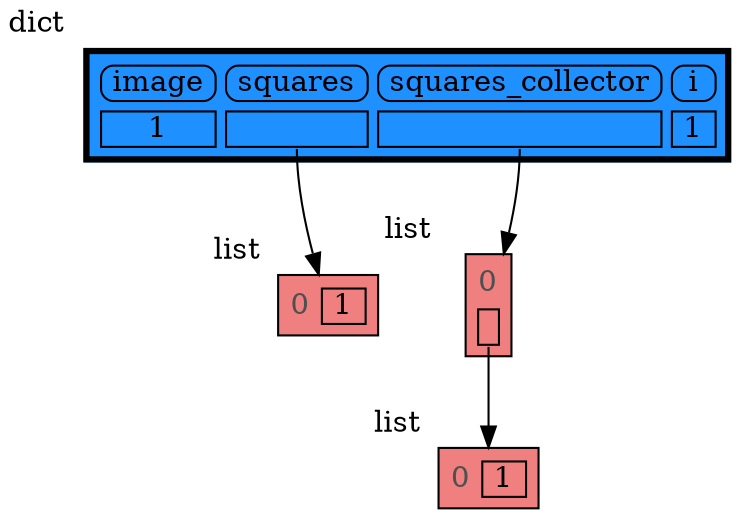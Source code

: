 digraph memory_graph {
	node [shape=plaintext]
	node139889284403776 [label=<
<TABLE BORDER="1" CELLBORDER="1" CELLSPACING="5" CELLPADDING="0" BGCOLOR="lightcoral" PORT="table">
    <TR><TD BORDER="0"><font color="#505050">0</font></TD><TD BORDER="1"> 1 </TD></TR>
</TABLE>
> xlabel=list]
	node139889282678080 [label=<
<TABLE BORDER="1" CELLBORDER="1" CELLSPACING="5" CELLPADDING="0" BGCOLOR="lightcoral" PORT="table">
    <TR><TD BORDER="0"><font color="#505050">0</font></TD><TD BORDER="1"> 1 </TD></TR>
</TABLE>
> xlabel=list]
	node139889284401984 [label=<
<TABLE BORDER="1" CELLBORDER="1" CELLSPACING="5" CELLPADDING="0" BGCOLOR="lightcoral" PORT="table">
    <TR><TD BORDER="0"><font color="#505050">0</font></TD></TR>
    <TR><TD BORDER="1" PORT="ref0"> </TD></TR>
</TABLE>
> xlabel=list]
	node139889284401984:ref0 -> node139889282678080:table [style=solid]
	node139889284718272 [label=<
<TABLE BORDER="3" CELLBORDER="1" CELLSPACING="5" CELLPADDING="0" BGCOLOR="dodgerblue1" PORT="table">
    <TR><TD BORDER="1" STYLE="ROUNDED"> image </TD><TD BORDER="1" STYLE="ROUNDED"> squares </TD><TD BORDER="1" STYLE="ROUNDED"> squares_collector </TD><TD BORDER="1" STYLE="ROUNDED"> i </TD></TR>
    <TR><TD BORDER="1"> 1 </TD><TD BORDER="1" PORT="ref0"> </TD><TD BORDER="1" PORT="ref1"> </TD><TD BORDER="1"> 1 </TD></TR>
</TABLE>
> xlabel=dict]
	node139889284718272:ref0 -> node139889284403776:table [style=solid]
	node139889284718272:ref1 -> node139889284401984:table [style=solid]
subgraph { rank=same; node139889284403776 -> node139889284401984[weight=10, style=invis]; }
}
